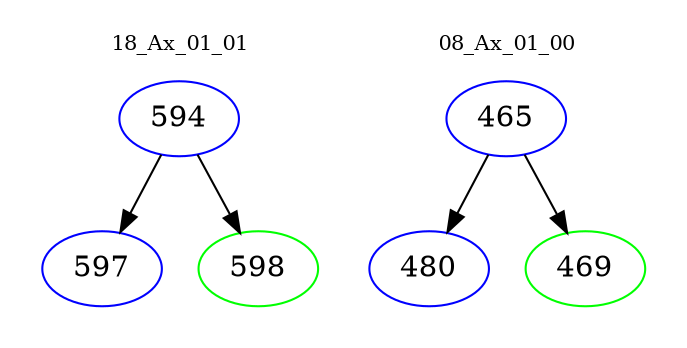 digraph{
subgraph cluster_0 {
color = white
label = "18_Ax_01_01";
fontsize=10;
T0_594 [label="594", color="blue"]
T0_594 -> T0_597 [color="black"]
T0_597 [label="597", color="blue"]
T0_594 -> T0_598 [color="black"]
T0_598 [label="598", color="green"]
}
subgraph cluster_1 {
color = white
label = "08_Ax_01_00";
fontsize=10;
T1_465 [label="465", color="blue"]
T1_465 -> T1_480 [color="black"]
T1_480 [label="480", color="blue"]
T1_465 -> T1_469 [color="black"]
T1_469 [label="469", color="green"]
}
}
